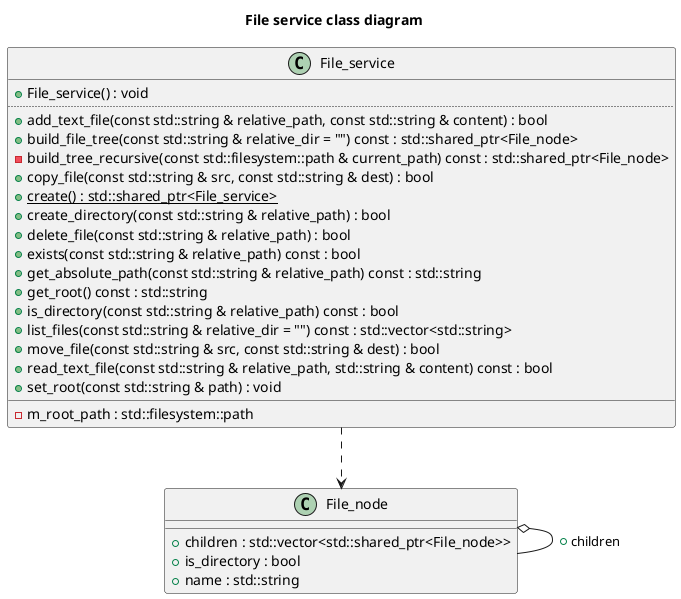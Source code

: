 @startuml
title File service class diagram
class "File_node" as C_0011978095187432327002
class C_0011978095187432327002 {
__
+children : std::vector<std::shared_ptr<File_node>>
+is_directory : bool
+name : std::string
}
class "File_service" as C_0014223807442212390095
class C_0014223807442212390095 {
+File_service() : void
..
+add_text_file(const std::string & relative_path, const std::string & content) : bool
+build_file_tree(const std::string & relative_dir = "") const : std::shared_ptr<File_node>
-build_tree_recursive(const std::filesystem::path & current_path) const : std::shared_ptr<File_node>
+copy_file(const std::string & src, const std::string & dest) : bool
{static} +create() : std::shared_ptr<File_service>
+create_directory(const std::string & relative_path) : bool
+delete_file(const std::string & relative_path) : bool
+exists(const std::string & relative_path) const : bool
+get_absolute_path(const std::string & relative_path) const : std::string
+get_root() const : std::string
+is_directory(const std::string & relative_path) const : bool
+list_files(const std::string & relative_dir = "") const : std::vector<std::string>
+move_file(const std::string & src, const std::string & dest) : bool
+read_text_file(const std::string & relative_path, std::string & content) const : bool
+set_root(const std::string & path) : void
__
-m_root_path : std::filesystem::path
}
C_0011978095187432327002 o-- C_0011978095187432327002 : +children
C_0014223807442212390095 ..> C_0011978095187432327002

'Generated with clang-uml, version 0.6.1-15-gbf4bfdc
'LLVM version clang version 19.1.7 (Fedora 19.1.7-3.fc41)
@enduml
